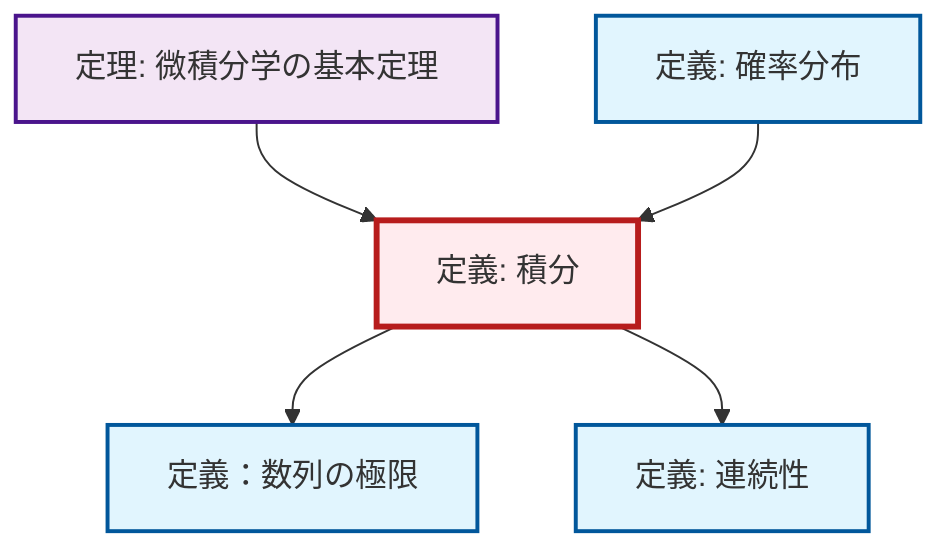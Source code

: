 graph TD
    classDef definition fill:#e1f5fe,stroke:#01579b,stroke-width:2px
    classDef theorem fill:#f3e5f5,stroke:#4a148c,stroke-width:2px
    classDef axiom fill:#fff3e0,stroke:#e65100,stroke-width:2px
    classDef example fill:#e8f5e9,stroke:#1b5e20,stroke-width:2px
    classDef current fill:#ffebee,stroke:#b71c1c,stroke-width:3px
    def-continuity["定義: 連続性"]:::definition
    thm-fundamental-calculus["定理: 微積分学の基本定理"]:::theorem
    def-integral["定義: 積分"]:::definition
    def-probability-distribution["定義: 確率分布"]:::definition
    def-limit["定義：数列の極限"]:::definition
    thm-fundamental-calculus --> def-integral
    def-probability-distribution --> def-integral
    def-integral --> def-limit
    def-integral --> def-continuity
    class def-integral current